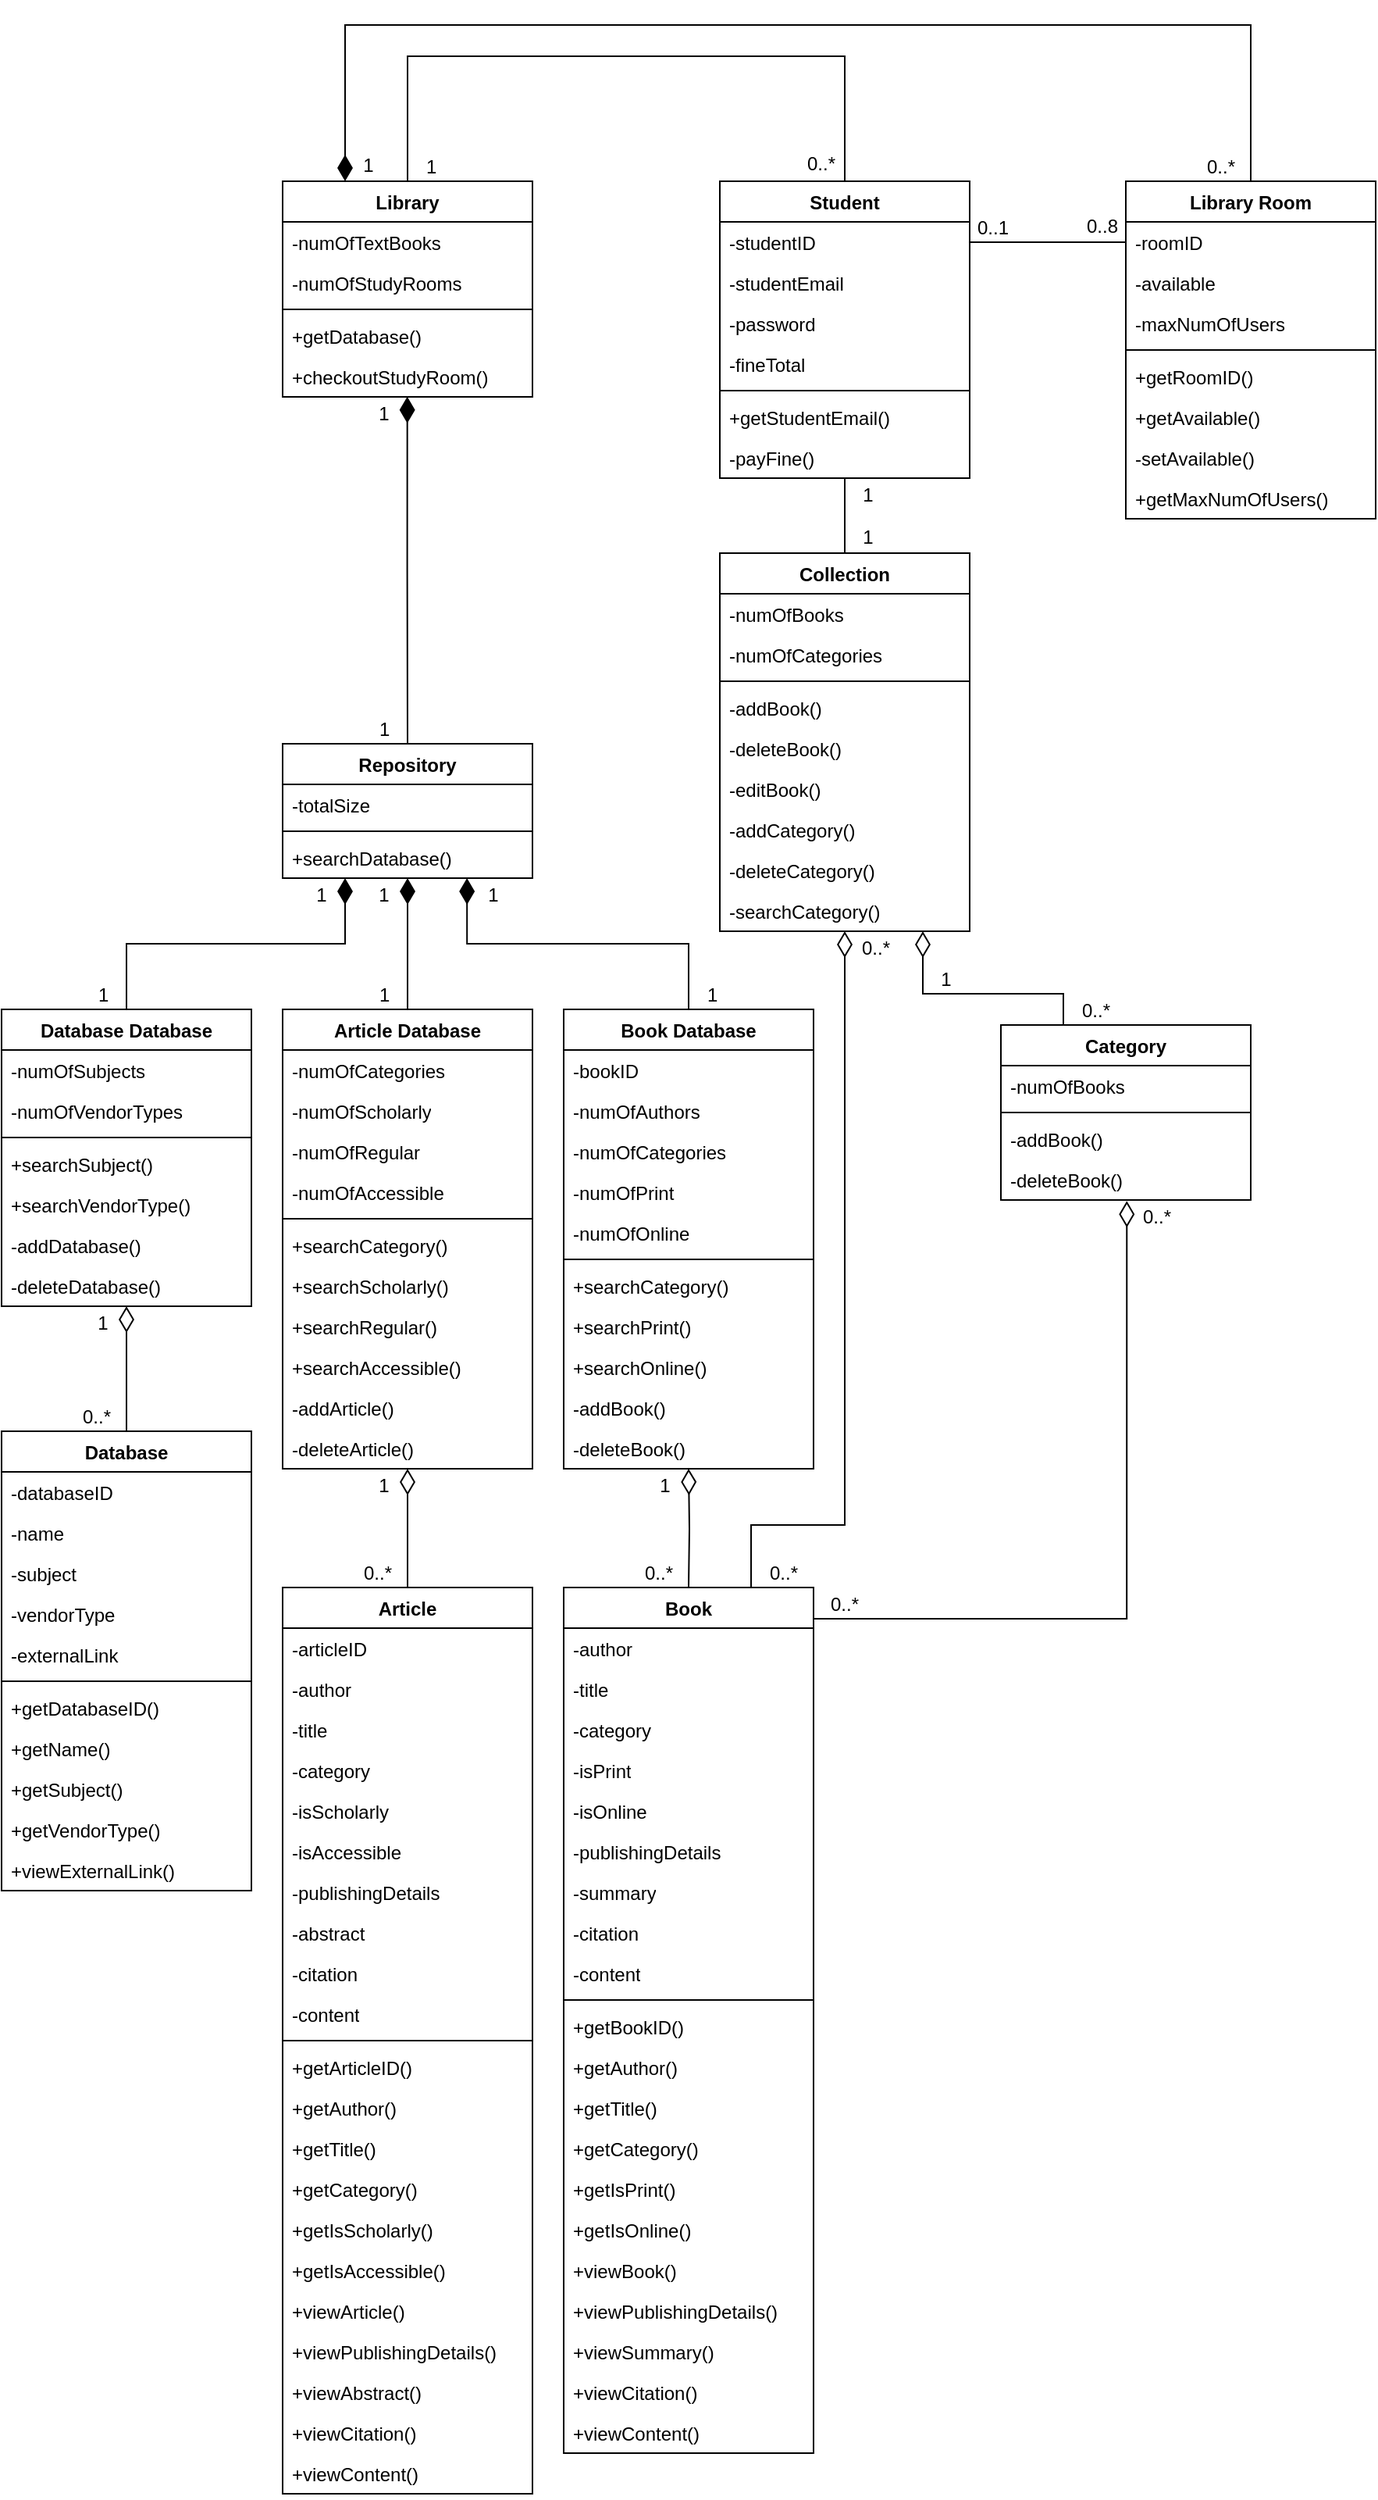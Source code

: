 <mxfile compressed="false" version="21.0.10" type="device">
  <diagram name="Page-1" id="St8OrDwThVXZmuGfNIcV">
    <mxGraphModel dx="1468" dy="945" grid="1" gridSize="10" guides="1" tooltips="1" connect="1" arrows="1" fold="1" page="1" pageScale="1" pageWidth="2000" pageHeight="2000" math="0" shadow="0">
      <root>
        <mxCell id="0" />
        <mxCell id="1" parent="0" />
        <mxCell id="to3QwiqJEUnDIGvV_2Mb-1" value="Library" style="swimlane;fontStyle=1;align=center;verticalAlign=top;childLayout=stackLayout;horizontal=1;startSize=26;horizontalStack=0;resizeParent=1;resizeParentMax=0;resizeLast=0;collapsible=1;marginBottom=0;whiteSpace=wrap;html=1;fontSize=12;" parent="1" vertex="1">
          <mxGeometry x="660" y="360" width="160" height="138" as="geometry" />
        </mxCell>
        <mxCell id="to3QwiqJEUnDIGvV_2Mb-2" value="&lt;div style=&quot;font-size: 12px;&quot;&gt;-numOfTextBooks&lt;/div&gt;" style="text;strokeColor=none;fillColor=none;align=left;verticalAlign=top;spacingLeft=4;spacingRight=4;overflow=hidden;rotatable=0;points=[[0,0.5],[1,0.5]];portConstraint=eastwest;whiteSpace=wrap;html=1;fontSize=12;" parent="to3QwiqJEUnDIGvV_2Mb-1" vertex="1">
          <mxGeometry y="26" width="160" height="26" as="geometry" />
        </mxCell>
        <mxCell id="to3QwiqJEUnDIGvV_2Mb-6" value="-numOfStudyRooms" style="text;strokeColor=none;fillColor=none;align=left;verticalAlign=top;spacingLeft=4;spacingRight=4;overflow=hidden;rotatable=0;points=[[0,0.5],[1,0.5]];portConstraint=eastwest;whiteSpace=wrap;html=1;fontSize=12;" parent="to3QwiqJEUnDIGvV_2Mb-1" vertex="1">
          <mxGeometry y="52" width="160" height="26" as="geometry" />
        </mxCell>
        <mxCell id="to3QwiqJEUnDIGvV_2Mb-3" value="" style="line;strokeWidth=1;fillColor=none;align=left;verticalAlign=middle;spacingTop=-1;spacingLeft=3;spacingRight=3;rotatable=0;labelPosition=right;points=[];portConstraint=eastwest;strokeColor=inherit;fontSize=12;" parent="to3QwiqJEUnDIGvV_2Mb-1" vertex="1">
          <mxGeometry y="78" width="160" height="8" as="geometry" />
        </mxCell>
        <mxCell id="to3QwiqJEUnDIGvV_2Mb-4" value="+getDatabase()" style="text;strokeColor=none;fillColor=none;align=left;verticalAlign=top;spacingLeft=4;spacingRight=4;overflow=hidden;rotatable=0;points=[[0,0.5],[1,0.5]];portConstraint=eastwest;whiteSpace=wrap;html=1;fontSize=12;" parent="to3QwiqJEUnDIGvV_2Mb-1" vertex="1">
          <mxGeometry y="86" width="160" height="26" as="geometry" />
        </mxCell>
        <mxCell id="to3QwiqJEUnDIGvV_2Mb-5" value="+checkoutStudyRoom()" style="text;strokeColor=none;fillColor=none;align=left;verticalAlign=top;spacingLeft=4;spacingRight=4;overflow=hidden;rotatable=0;points=[[0,0.5],[1,0.5]];portConstraint=eastwest;whiteSpace=wrap;html=1;fontSize=12;" parent="to3QwiqJEUnDIGvV_2Mb-1" vertex="1">
          <mxGeometry y="112" width="160" height="26" as="geometry" />
        </mxCell>
        <mxCell id="to3QwiqJEUnDIGvV_2Mb-7" value="Database Database" style="swimlane;fontStyle=1;align=center;verticalAlign=top;childLayout=stackLayout;horizontal=1;startSize=26;horizontalStack=0;resizeParent=1;resizeParentMax=0;resizeLast=0;collapsible=1;marginBottom=0;whiteSpace=wrap;html=1;fontSize=12;" parent="1" vertex="1">
          <mxGeometry x="480" y="890" width="160" height="190" as="geometry" />
        </mxCell>
        <mxCell id="to3QwiqJEUnDIGvV_2Mb-8" value="-numOfSubjects" style="text;strokeColor=none;fillColor=none;align=left;verticalAlign=top;spacingLeft=4;spacingRight=4;overflow=hidden;rotatable=0;points=[[0,0.5],[1,0.5]];portConstraint=eastwest;whiteSpace=wrap;html=1;fontSize=12;" parent="to3QwiqJEUnDIGvV_2Mb-7" vertex="1">
          <mxGeometry y="26" width="160" height="26" as="geometry" />
        </mxCell>
        <mxCell id="to3QwiqJEUnDIGvV_2Mb-25" value="&lt;div style=&quot;font-size: 12px;&quot;&gt;-numOfVendorTypes&lt;/div&gt;&lt;div style=&quot;font-size: 12px;&quot;&gt;&lt;br&gt;&lt;/div&gt;" style="text;strokeColor=none;fillColor=none;align=left;verticalAlign=top;spacingLeft=4;spacingRight=4;overflow=hidden;rotatable=0;points=[[0,0.5],[1,0.5]];portConstraint=eastwest;whiteSpace=wrap;html=1;fontSize=12;" parent="to3QwiqJEUnDIGvV_2Mb-7" vertex="1">
          <mxGeometry y="52" width="160" height="26" as="geometry" />
        </mxCell>
        <mxCell id="to3QwiqJEUnDIGvV_2Mb-10" value="" style="line;strokeWidth=1;fillColor=none;align=left;verticalAlign=middle;spacingTop=-1;spacingLeft=3;spacingRight=3;rotatable=0;labelPosition=right;points=[];portConstraint=eastwest;strokeColor=inherit;fontSize=12;" parent="to3QwiqJEUnDIGvV_2Mb-7" vertex="1">
          <mxGeometry y="78" width="160" height="8" as="geometry" />
        </mxCell>
        <mxCell id="to3QwiqJEUnDIGvV_2Mb-11" value="+searchSubject()" style="text;strokeColor=none;fillColor=none;align=left;verticalAlign=top;spacingLeft=4;spacingRight=4;overflow=hidden;rotatable=0;points=[[0,0.5],[1,0.5]];portConstraint=eastwest;whiteSpace=wrap;html=1;fontSize=12;" parent="to3QwiqJEUnDIGvV_2Mb-7" vertex="1">
          <mxGeometry y="86" width="160" height="26" as="geometry" />
        </mxCell>
        <mxCell id="to3QwiqJEUnDIGvV_2Mb-26" value="+searchVendorType()" style="text;strokeColor=none;fillColor=none;align=left;verticalAlign=top;spacingLeft=4;spacingRight=4;overflow=hidden;rotatable=0;points=[[0,0.5],[1,0.5]];portConstraint=eastwest;whiteSpace=wrap;html=1;fontSize=12;" parent="to3QwiqJEUnDIGvV_2Mb-7" vertex="1">
          <mxGeometry y="112" width="160" height="26" as="geometry" />
        </mxCell>
        <mxCell id="ifXEh7i7FVYSx2aYDPoS-78" value="-addDatabase()" style="text;strokeColor=none;fillColor=none;align=left;verticalAlign=top;spacingLeft=4;spacingRight=4;overflow=hidden;rotatable=0;points=[[0,0.5],[1,0.5]];portConstraint=eastwest;whiteSpace=wrap;html=1;fontSize=12;" parent="to3QwiqJEUnDIGvV_2Mb-7" vertex="1">
          <mxGeometry y="138" width="160" height="26" as="geometry" />
        </mxCell>
        <mxCell id="ifXEh7i7FVYSx2aYDPoS-79" value="-deleteDatabase()" style="text;strokeColor=none;fillColor=none;align=left;verticalAlign=top;spacingLeft=4;spacingRight=4;overflow=hidden;rotatable=0;points=[[0,0.5],[1,0.5]];portConstraint=eastwest;whiteSpace=wrap;html=1;fontSize=12;" parent="to3QwiqJEUnDIGvV_2Mb-7" vertex="1">
          <mxGeometry y="164" width="160" height="26" as="geometry" />
        </mxCell>
        <mxCell id="to3QwiqJEUnDIGvV_2Mb-13" value="Book Database" style="swimlane;fontStyle=1;align=center;verticalAlign=top;childLayout=stackLayout;horizontal=1;startSize=26;horizontalStack=0;resizeParent=1;resizeParentMax=0;resizeLast=0;collapsible=1;marginBottom=0;whiteSpace=wrap;html=1;fontSize=12;" parent="1" vertex="1">
          <mxGeometry x="840" y="890" width="160" height="294" as="geometry" />
        </mxCell>
        <mxCell id="to3QwiqJEUnDIGvV_2Mb-14" value="&lt;div style=&quot;font-size: 12px;&quot;&gt;-bookID&lt;/div&gt;" style="text;strokeColor=none;fillColor=none;align=left;verticalAlign=top;spacingLeft=4;spacingRight=4;overflow=hidden;rotatable=0;points=[[0,0.5],[1,0.5]];portConstraint=eastwest;whiteSpace=wrap;html=1;fontSize=12;" parent="to3QwiqJEUnDIGvV_2Mb-13" vertex="1">
          <mxGeometry y="26" width="160" height="26" as="geometry" />
        </mxCell>
        <mxCell id="PS0gnOTGZMDI5EixNMA_-25" value="&lt;div style=&quot;font-size: 12px;&quot;&gt;-numOfAuthors&lt;/div&gt;" style="text;strokeColor=none;fillColor=none;align=left;verticalAlign=top;spacingLeft=4;spacingRight=4;overflow=hidden;rotatable=0;points=[[0,0.5],[1,0.5]];portConstraint=eastwest;whiteSpace=wrap;html=1;fontSize=12;" parent="to3QwiqJEUnDIGvV_2Mb-13" vertex="1">
          <mxGeometry y="52" width="160" height="26" as="geometry" />
        </mxCell>
        <mxCell id="to3QwiqJEUnDIGvV_2Mb-33" value="-numOfCategories" style="text;strokeColor=none;fillColor=none;align=left;verticalAlign=top;spacingLeft=4;spacingRight=4;overflow=hidden;rotatable=0;points=[[0,0.5],[1,0.5]];portConstraint=eastwest;whiteSpace=wrap;html=1;fontSize=12;" parent="to3QwiqJEUnDIGvV_2Mb-13" vertex="1">
          <mxGeometry y="78" width="160" height="26" as="geometry" />
        </mxCell>
        <mxCell id="to3QwiqJEUnDIGvV_2Mb-34" value="-numOfPrint" style="text;strokeColor=none;fillColor=none;align=left;verticalAlign=top;spacingLeft=4;spacingRight=4;overflow=hidden;rotatable=0;points=[[0,0.5],[1,0.5]];portConstraint=eastwest;whiteSpace=wrap;html=1;fontSize=12;" parent="to3QwiqJEUnDIGvV_2Mb-13" vertex="1">
          <mxGeometry y="104" width="160" height="26" as="geometry" />
        </mxCell>
        <mxCell id="to3QwiqJEUnDIGvV_2Mb-35" value="-numOfOnline" style="text;strokeColor=none;fillColor=none;align=left;verticalAlign=top;spacingLeft=4;spacingRight=4;overflow=hidden;rotatable=0;points=[[0,0.5],[1,0.5]];portConstraint=eastwest;whiteSpace=wrap;html=1;fontSize=12;" parent="to3QwiqJEUnDIGvV_2Mb-13" vertex="1">
          <mxGeometry y="130" width="160" height="26" as="geometry" />
        </mxCell>
        <mxCell id="to3QwiqJEUnDIGvV_2Mb-15" value="" style="line;strokeWidth=1;fillColor=none;align=left;verticalAlign=middle;spacingTop=-1;spacingLeft=3;spacingRight=3;rotatable=0;labelPosition=right;points=[];portConstraint=eastwest;strokeColor=inherit;fontSize=12;" parent="to3QwiqJEUnDIGvV_2Mb-13" vertex="1">
          <mxGeometry y="156" width="160" height="8" as="geometry" />
        </mxCell>
        <mxCell id="to3QwiqJEUnDIGvV_2Mb-36" value="+searchCategory()" style="text;strokeColor=none;fillColor=none;align=left;verticalAlign=top;spacingLeft=4;spacingRight=4;overflow=hidden;rotatable=0;points=[[0,0.5],[1,0.5]];portConstraint=eastwest;whiteSpace=wrap;html=1;fontSize=12;" parent="to3QwiqJEUnDIGvV_2Mb-13" vertex="1">
          <mxGeometry y="164" width="160" height="26" as="geometry" />
        </mxCell>
        <mxCell id="to3QwiqJEUnDIGvV_2Mb-38" value="+searchPrint()" style="text;strokeColor=none;fillColor=none;align=left;verticalAlign=top;spacingLeft=4;spacingRight=4;overflow=hidden;rotatable=0;points=[[0,0.5],[1,0.5]];portConstraint=eastwest;whiteSpace=wrap;html=1;fontSize=12;" parent="to3QwiqJEUnDIGvV_2Mb-13" vertex="1">
          <mxGeometry y="190" width="160" height="26" as="geometry" />
        </mxCell>
        <mxCell id="to3QwiqJEUnDIGvV_2Mb-37" value="+searchOnline()" style="text;strokeColor=none;fillColor=none;align=left;verticalAlign=top;spacingLeft=4;spacingRight=4;overflow=hidden;rotatable=0;points=[[0,0.5],[1,0.5]];portConstraint=eastwest;whiteSpace=wrap;html=1;fontSize=12;" parent="to3QwiqJEUnDIGvV_2Mb-13" vertex="1">
          <mxGeometry y="216" width="160" height="26" as="geometry" />
        </mxCell>
        <mxCell id="ifXEh7i7FVYSx2aYDPoS-74" value="-addBook()" style="text;strokeColor=none;fillColor=none;align=left;verticalAlign=top;spacingLeft=4;spacingRight=4;overflow=hidden;rotatable=0;points=[[0,0.5],[1,0.5]];portConstraint=eastwest;whiteSpace=wrap;html=1;fontSize=12;" parent="to3QwiqJEUnDIGvV_2Mb-13" vertex="1">
          <mxGeometry y="242" width="160" height="26" as="geometry" />
        </mxCell>
        <mxCell id="ifXEh7i7FVYSx2aYDPoS-75" value="-deleteBook()" style="text;strokeColor=none;fillColor=none;align=left;verticalAlign=top;spacingLeft=4;spacingRight=4;overflow=hidden;rotatable=0;points=[[0,0.5],[1,0.5]];portConstraint=eastwest;whiteSpace=wrap;html=1;fontSize=12;" parent="to3QwiqJEUnDIGvV_2Mb-13" vertex="1">
          <mxGeometry y="268" width="160" height="26" as="geometry" />
        </mxCell>
        <mxCell id="to3QwiqJEUnDIGvV_2Mb-17" value="Article Database" style="swimlane;fontStyle=1;align=center;verticalAlign=top;childLayout=stackLayout;horizontal=1;startSize=26;horizontalStack=0;resizeParent=1;resizeParentMax=0;resizeLast=0;collapsible=1;marginBottom=0;whiteSpace=wrap;html=1;fontSize=12;" parent="1" vertex="1">
          <mxGeometry x="660" y="890" width="160" height="294" as="geometry" />
        </mxCell>
        <mxCell id="to3QwiqJEUnDIGvV_2Mb-18" value="&lt;div style=&quot;font-size: 12px;&quot;&gt;-numOfCategories&lt;/div&gt;" style="text;strokeColor=none;fillColor=none;align=left;verticalAlign=top;spacingLeft=4;spacingRight=4;overflow=hidden;rotatable=0;points=[[0,0.5],[1,0.5]];portConstraint=eastwest;whiteSpace=wrap;html=1;fontSize=12;" parent="to3QwiqJEUnDIGvV_2Mb-17" vertex="1">
          <mxGeometry y="26" width="160" height="26" as="geometry" />
        </mxCell>
        <mxCell id="to3QwiqJEUnDIGvV_2Mb-27" value="&lt;div style=&quot;font-size: 12px;&quot;&gt;-numOfScholarly&lt;/div&gt;" style="text;strokeColor=none;fillColor=none;align=left;verticalAlign=top;spacingLeft=4;spacingRight=4;overflow=hidden;rotatable=0;points=[[0,0.5],[1,0.5]];portConstraint=eastwest;whiteSpace=wrap;html=1;fontSize=12;" parent="to3QwiqJEUnDIGvV_2Mb-17" vertex="1">
          <mxGeometry y="52" width="160" height="26" as="geometry" />
        </mxCell>
        <mxCell id="to3QwiqJEUnDIGvV_2Mb-28" value="&lt;div style=&quot;font-size: 12px;&quot;&gt;-numOfRegular&lt;/div&gt;" style="text;strokeColor=none;fillColor=none;align=left;verticalAlign=top;spacingLeft=4;spacingRight=4;overflow=hidden;rotatable=0;points=[[0,0.5],[1,0.5]];portConstraint=eastwest;whiteSpace=wrap;html=1;fontSize=12;" parent="to3QwiqJEUnDIGvV_2Mb-17" vertex="1">
          <mxGeometry y="78" width="160" height="26" as="geometry" />
        </mxCell>
        <mxCell id="to3QwiqJEUnDIGvV_2Mb-29" value="&lt;div style=&quot;font-size: 12px;&quot;&gt;-numOfAccessible&lt;/div&gt;" style="text;strokeColor=none;fillColor=none;align=left;verticalAlign=top;spacingLeft=4;spacingRight=4;overflow=hidden;rotatable=0;points=[[0,0.5],[1,0.5]];portConstraint=eastwest;whiteSpace=wrap;html=1;fontSize=12;" parent="to3QwiqJEUnDIGvV_2Mb-17" vertex="1">
          <mxGeometry y="104" width="160" height="26" as="geometry" />
        </mxCell>
        <mxCell id="to3QwiqJEUnDIGvV_2Mb-19" value="" style="line;strokeWidth=1;fillColor=none;align=left;verticalAlign=middle;spacingTop=-1;spacingLeft=3;spacingRight=3;rotatable=0;labelPosition=right;points=[];portConstraint=eastwest;strokeColor=inherit;fontSize=12;" parent="to3QwiqJEUnDIGvV_2Mb-17" vertex="1">
          <mxGeometry y="130" width="160" height="8" as="geometry" />
        </mxCell>
        <mxCell id="to3QwiqJEUnDIGvV_2Mb-20" value="+searchCategory()" style="text;strokeColor=none;fillColor=none;align=left;verticalAlign=top;spacingLeft=4;spacingRight=4;overflow=hidden;rotatable=0;points=[[0,0.5],[1,0.5]];portConstraint=eastwest;whiteSpace=wrap;html=1;fontSize=12;" parent="to3QwiqJEUnDIGvV_2Mb-17" vertex="1">
          <mxGeometry y="138" width="160" height="26" as="geometry" />
        </mxCell>
        <mxCell id="to3QwiqJEUnDIGvV_2Mb-30" value="+searchScholarly()" style="text;strokeColor=none;fillColor=none;align=left;verticalAlign=top;spacingLeft=4;spacingRight=4;overflow=hidden;rotatable=0;points=[[0,0.5],[1,0.5]];portConstraint=eastwest;whiteSpace=wrap;html=1;fontSize=12;" parent="to3QwiqJEUnDIGvV_2Mb-17" vertex="1">
          <mxGeometry y="164" width="160" height="26" as="geometry" />
        </mxCell>
        <mxCell id="to3QwiqJEUnDIGvV_2Mb-31" value="+searchRegular()" style="text;strokeColor=none;fillColor=none;align=left;verticalAlign=top;spacingLeft=4;spacingRight=4;overflow=hidden;rotatable=0;points=[[0,0.5],[1,0.5]];portConstraint=eastwest;whiteSpace=wrap;html=1;fontSize=12;" parent="to3QwiqJEUnDIGvV_2Mb-17" vertex="1">
          <mxGeometry y="190" width="160" height="26" as="geometry" />
        </mxCell>
        <mxCell id="to3QwiqJEUnDIGvV_2Mb-32" value="+searchAccessible()" style="text;strokeColor=none;fillColor=none;align=left;verticalAlign=top;spacingLeft=4;spacingRight=4;overflow=hidden;rotatable=0;points=[[0,0.5],[1,0.5]];portConstraint=eastwest;whiteSpace=wrap;html=1;fontSize=12;" parent="to3QwiqJEUnDIGvV_2Mb-17" vertex="1">
          <mxGeometry y="216" width="160" height="26" as="geometry" />
        </mxCell>
        <mxCell id="ifXEh7i7FVYSx2aYDPoS-76" value="-addArticle()" style="text;strokeColor=none;fillColor=none;align=left;verticalAlign=top;spacingLeft=4;spacingRight=4;overflow=hidden;rotatable=0;points=[[0,0.5],[1,0.5]];portConstraint=eastwest;whiteSpace=wrap;html=1;fontSize=12;" parent="to3QwiqJEUnDIGvV_2Mb-17" vertex="1">
          <mxGeometry y="242" width="160" height="26" as="geometry" />
        </mxCell>
        <mxCell id="ifXEh7i7FVYSx2aYDPoS-77" value="-deleteArticle()" style="text;strokeColor=none;fillColor=none;align=left;verticalAlign=top;spacingLeft=4;spacingRight=4;overflow=hidden;rotatable=0;points=[[0,0.5],[1,0.5]];portConstraint=eastwest;whiteSpace=wrap;html=1;fontSize=12;" parent="to3QwiqJEUnDIGvV_2Mb-17" vertex="1">
          <mxGeometry y="268" width="160" height="26" as="geometry" />
        </mxCell>
        <mxCell id="to3QwiqJEUnDIGvV_2Mb-21" value="Repository" style="swimlane;fontStyle=1;align=center;verticalAlign=top;childLayout=stackLayout;horizontal=1;startSize=26;horizontalStack=0;resizeParent=1;resizeParentMax=0;resizeLast=0;collapsible=1;marginBottom=0;whiteSpace=wrap;html=1;fontSize=12;" parent="1" vertex="1">
          <mxGeometry x="660" y="720" width="160" height="86" as="geometry" />
        </mxCell>
        <mxCell id="to3QwiqJEUnDIGvV_2Mb-22" value="-totalSize" style="text;strokeColor=none;fillColor=none;align=left;verticalAlign=top;spacingLeft=4;spacingRight=4;overflow=hidden;rotatable=0;points=[[0,0.5],[1,0.5]];portConstraint=eastwest;whiteSpace=wrap;html=1;fontSize=12;" parent="to3QwiqJEUnDIGvV_2Mb-21" vertex="1">
          <mxGeometry y="26" width="160" height="26" as="geometry" />
        </mxCell>
        <mxCell id="to3QwiqJEUnDIGvV_2Mb-23" value="" style="line;strokeWidth=1;fillColor=none;align=left;verticalAlign=middle;spacingTop=-1;spacingLeft=3;spacingRight=3;rotatable=0;labelPosition=right;points=[];portConstraint=eastwest;strokeColor=inherit;fontSize=12;" parent="to3QwiqJEUnDIGvV_2Mb-21" vertex="1">
          <mxGeometry y="52" width="160" height="8" as="geometry" />
        </mxCell>
        <mxCell id="to3QwiqJEUnDIGvV_2Mb-24" value="+searchDatabase()" style="text;strokeColor=none;fillColor=none;align=left;verticalAlign=top;spacingLeft=4;spacingRight=4;overflow=hidden;rotatable=0;points=[[0,0.5],[1,0.5]];portConstraint=eastwest;whiteSpace=wrap;html=1;fontSize=12;" parent="to3QwiqJEUnDIGvV_2Mb-21" vertex="1">
          <mxGeometry y="60" width="160" height="26" as="geometry" />
        </mxCell>
        <mxCell id="to3QwiqJEUnDIGvV_2Mb-44" value="1" style="endArrow=none;html=1;endSize=12;startArrow=diamondThin;startSize=14;startFill=1;edgeStyle=orthogonalEdgeStyle;align=left;verticalAlign=bottom;rounded=0;fontSize=12;exitX=0.499;exitY=0.994;exitDx=0;exitDy=0;exitPerimeter=0;entryX=0.5;entryY=0;entryDx=0;entryDy=0;endFill=0;" parent="1" source="to3QwiqJEUnDIGvV_2Mb-5" target="to3QwiqJEUnDIGvV_2Mb-21" edge="1">
          <mxGeometry x="1" y="-20" relative="1" as="geometry">
            <mxPoint x="700" y="630" as="sourcePoint" />
            <mxPoint x="860" y="630" as="targetPoint" />
            <mxPoint as="offset" />
          </mxGeometry>
        </mxCell>
        <mxCell id="to3QwiqJEUnDIGvV_2Mb-45" value="1" style="text;html=1;strokeColor=none;fillColor=none;align=center;verticalAlign=middle;whiteSpace=wrap;rounded=0;" parent="1" vertex="1">
          <mxGeometry x="710" y="498" width="30" height="22" as="geometry" />
        </mxCell>
        <mxCell id="to3QwiqJEUnDIGvV_2Mb-46" value="1" style="endArrow=none;html=1;endSize=12;startArrow=diamondThin;startSize=14;startFill=1;edgeStyle=orthogonalEdgeStyle;align=left;verticalAlign=bottom;rounded=0;fontSize=12;exitX=0.25;exitY=1;exitDx=0;exitDy=0;entryX=0.5;entryY=0;entryDx=0;entryDy=0;endFill=0;" parent="1" source="to3QwiqJEUnDIGvV_2Mb-21" target="to3QwiqJEUnDIGvV_2Mb-7" edge="1">
          <mxGeometry x="1" y="-20" relative="1" as="geometry">
            <mxPoint x="559.71" y="820" as="sourcePoint" />
            <mxPoint x="559.71" y="872" as="targetPoint" />
            <mxPoint as="offset" />
          </mxGeometry>
        </mxCell>
        <mxCell id="to3QwiqJEUnDIGvV_2Mb-47" value="1" style="text;html=1;strokeColor=none;fillColor=none;align=center;verticalAlign=middle;whiteSpace=wrap;rounded=0;" parent="1" vertex="1">
          <mxGeometry x="670" y="806" width="30" height="22" as="geometry" />
        </mxCell>
        <mxCell id="to3QwiqJEUnDIGvV_2Mb-48" value="1" style="endArrow=none;html=1;endSize=12;startArrow=diamondThin;startSize=14;startFill=1;edgeStyle=orthogonalEdgeStyle;align=left;verticalAlign=bottom;rounded=0;fontSize=12;exitX=0.5;exitY=1;exitDx=0;exitDy=0;entryX=0.5;entryY=0;entryDx=0;entryDy=0;endFill=0;" parent="1" source="to3QwiqJEUnDIGvV_2Mb-21" target="to3QwiqJEUnDIGvV_2Mb-17" edge="1">
          <mxGeometry x="1" y="-20" relative="1" as="geometry">
            <mxPoint x="739.43" y="828" as="sourcePoint" />
            <mxPoint x="739.43" y="880" as="targetPoint" />
            <mxPoint as="offset" />
          </mxGeometry>
        </mxCell>
        <mxCell id="to3QwiqJEUnDIGvV_2Mb-49" value="1" style="text;html=1;strokeColor=none;fillColor=none;align=center;verticalAlign=middle;whiteSpace=wrap;rounded=0;" parent="1" vertex="1">
          <mxGeometry x="710" y="806" width="30" height="22" as="geometry" />
        </mxCell>
        <mxCell id="to3QwiqJEUnDIGvV_2Mb-51" value="1" style="endArrow=none;html=1;endSize=12;startArrow=diamondThin;startSize=14;startFill=1;edgeStyle=orthogonalEdgeStyle;align=left;verticalAlign=bottom;rounded=0;fontSize=12;exitX=0.738;exitY=1;exitDx=0;exitDy=0;exitPerimeter=0;entryX=0.5;entryY=0;entryDx=0;entryDy=0;endFill=0;" parent="1" source="to3QwiqJEUnDIGvV_2Mb-24" target="to3QwiqJEUnDIGvV_2Mb-13" edge="1">
          <mxGeometry x="1" y="10" relative="1" as="geometry">
            <mxPoint x="750" y="678" as="sourcePoint" />
            <mxPoint x="750" y="730" as="targetPoint" />
            <mxPoint as="offset" />
          </mxGeometry>
        </mxCell>
        <mxCell id="to3QwiqJEUnDIGvV_2Mb-52" value="1" style="text;html=1;strokeColor=none;fillColor=none;align=center;verticalAlign=middle;whiteSpace=wrap;rounded=0;" parent="1" vertex="1">
          <mxGeometry x="780" y="806" width="30" height="22" as="geometry" />
        </mxCell>
        <mxCell id="to3QwiqJEUnDIGvV_2Mb-66" value="Student" style="swimlane;fontStyle=1;align=center;verticalAlign=top;childLayout=stackLayout;horizontal=1;startSize=26;horizontalStack=0;resizeParent=1;resizeParentMax=0;resizeLast=0;collapsible=1;marginBottom=0;whiteSpace=wrap;html=1;fontSize=12;" parent="1" vertex="1">
          <mxGeometry x="940" y="360" width="160" height="190" as="geometry" />
        </mxCell>
        <mxCell id="to3QwiqJEUnDIGvV_2Mb-67" value="-studentID" style="text;strokeColor=none;fillColor=none;align=left;verticalAlign=top;spacingLeft=4;spacingRight=4;overflow=hidden;rotatable=0;points=[[0,0.5],[1,0.5]];portConstraint=eastwest;whiteSpace=wrap;html=1;fontSize=12;" parent="to3QwiqJEUnDIGvV_2Mb-66" vertex="1">
          <mxGeometry y="26" width="160" height="26" as="geometry" />
        </mxCell>
        <mxCell id="to3QwiqJEUnDIGvV_2Mb-68" value="-studentEmail" style="text;strokeColor=none;fillColor=none;align=left;verticalAlign=top;spacingLeft=4;spacingRight=4;overflow=hidden;rotatable=0;points=[[0,0.5],[1,0.5]];portConstraint=eastwest;whiteSpace=wrap;html=1;fontSize=12;" parent="to3QwiqJEUnDIGvV_2Mb-66" vertex="1">
          <mxGeometry y="52" width="160" height="26" as="geometry" />
        </mxCell>
        <mxCell id="PS0gnOTGZMDI5EixNMA_-31" value="-password" style="text;strokeColor=none;fillColor=none;align=left;verticalAlign=top;spacingLeft=4;spacingRight=4;overflow=hidden;rotatable=0;points=[[0,0.5],[1,0.5]];portConstraint=eastwest;whiteSpace=wrap;html=1;fontSize=12;" parent="to3QwiqJEUnDIGvV_2Mb-66" vertex="1">
          <mxGeometry y="78" width="160" height="26" as="geometry" />
        </mxCell>
        <mxCell id="6ULYBrPni5f8wFm6QWYh-1" value="-fineTotal" style="text;strokeColor=none;fillColor=none;align=left;verticalAlign=top;spacingLeft=4;spacingRight=4;overflow=hidden;rotatable=0;points=[[0,0.5],[1,0.5]];portConstraint=eastwest;whiteSpace=wrap;html=1;fontSize=12;" parent="to3QwiqJEUnDIGvV_2Mb-66" vertex="1">
          <mxGeometry y="104" width="160" height="26" as="geometry" />
        </mxCell>
        <mxCell id="to3QwiqJEUnDIGvV_2Mb-70" value="" style="line;strokeWidth=1;fillColor=none;align=left;verticalAlign=middle;spacingTop=-1;spacingLeft=3;spacingRight=3;rotatable=0;labelPosition=right;points=[];portConstraint=eastwest;strokeColor=inherit;fontSize=12;" parent="to3QwiqJEUnDIGvV_2Mb-66" vertex="1">
          <mxGeometry y="130" width="160" height="8" as="geometry" />
        </mxCell>
        <mxCell id="to3QwiqJEUnDIGvV_2Mb-71" value="+getStudentEmail()" style="text;strokeColor=none;fillColor=none;align=left;verticalAlign=top;spacingLeft=4;spacingRight=4;overflow=hidden;rotatable=0;points=[[0,0.5],[1,0.5]];portConstraint=eastwest;whiteSpace=wrap;html=1;fontSize=12;" parent="to3QwiqJEUnDIGvV_2Mb-66" vertex="1">
          <mxGeometry y="138" width="160" height="26" as="geometry" />
        </mxCell>
        <mxCell id="6ULYBrPni5f8wFm6QWYh-2" value="-payFine()" style="text;strokeColor=none;fillColor=none;align=left;verticalAlign=top;spacingLeft=4;spacingRight=4;overflow=hidden;rotatable=0;points=[[0,0.5],[1,0.5]];portConstraint=eastwest;whiteSpace=wrap;html=1;fontSize=12;" parent="to3QwiqJEUnDIGvV_2Mb-66" vertex="1">
          <mxGeometry y="164" width="160" height="26" as="geometry" />
        </mxCell>
        <mxCell id="to3QwiqJEUnDIGvV_2Mb-83" value="1" style="endArrow=none;html=1;endSize=12;startArrow=none;startSize=14;startFill=0;edgeStyle=orthogonalEdgeStyle;align=left;verticalAlign=bottom;rounded=0;fontSize=12;exitX=0.5;exitY=0;exitDx=0;exitDy=0;entryX=0.5;entryY=0;entryDx=0;entryDy=0;endFill=0;" parent="1" source="to3QwiqJEUnDIGvV_2Mb-1" target="to3QwiqJEUnDIGvV_2Mb-66" edge="1">
          <mxGeometry x="-1" y="-10" relative="1" as="geometry">
            <mxPoint x="850" y="400" as="sourcePoint" />
            <mxPoint x="1010" y="400" as="targetPoint" />
            <Array as="points">
              <mxPoint x="740" y="280" />
              <mxPoint x="1020" y="280" />
            </Array>
            <mxPoint as="offset" />
          </mxGeometry>
        </mxCell>
        <mxCell id="to3QwiqJEUnDIGvV_2Mb-85" value="0..*" style="text;html=1;strokeColor=none;fillColor=none;align=center;verticalAlign=middle;whiteSpace=wrap;rounded=0;" parent="1" vertex="1">
          <mxGeometry x="990" y="338" width="30" height="22" as="geometry" />
        </mxCell>
        <mxCell id="ifXEh7i7FVYSx2aYDPoS-1" value="Database" style="swimlane;fontStyle=1;align=center;verticalAlign=top;childLayout=stackLayout;horizontal=1;startSize=26;horizontalStack=0;resizeParent=1;resizeParentMax=0;resizeLast=0;collapsible=1;marginBottom=0;whiteSpace=wrap;html=1;fontSize=12;" parent="1" vertex="1">
          <mxGeometry x="480" y="1160" width="160" height="294" as="geometry" />
        </mxCell>
        <mxCell id="PS0gnOTGZMDI5EixNMA_-7" value="-databaseID" style="text;strokeColor=none;fillColor=none;align=left;verticalAlign=top;spacingLeft=4;spacingRight=4;overflow=hidden;rotatable=0;points=[[0,0.5],[1,0.5]];portConstraint=eastwest;whiteSpace=wrap;html=1;fontSize=12;" parent="ifXEh7i7FVYSx2aYDPoS-1" vertex="1">
          <mxGeometry y="26" width="160" height="26" as="geometry" />
        </mxCell>
        <mxCell id="PS0gnOTGZMDI5EixNMA_-29" value="-name" style="text;strokeColor=none;fillColor=none;align=left;verticalAlign=top;spacingLeft=4;spacingRight=4;overflow=hidden;rotatable=0;points=[[0,0.5],[1,0.5]];portConstraint=eastwest;whiteSpace=wrap;html=1;fontSize=12;" parent="ifXEh7i7FVYSx2aYDPoS-1" vertex="1">
          <mxGeometry y="52" width="160" height="26" as="geometry" />
        </mxCell>
        <mxCell id="ifXEh7i7FVYSx2aYDPoS-2" value="-subject" style="text;strokeColor=none;fillColor=none;align=left;verticalAlign=top;spacingLeft=4;spacingRight=4;overflow=hidden;rotatable=0;points=[[0,0.5],[1,0.5]];portConstraint=eastwest;whiteSpace=wrap;html=1;fontSize=12;" parent="ifXEh7i7FVYSx2aYDPoS-1" vertex="1">
          <mxGeometry y="78" width="160" height="26" as="geometry" />
        </mxCell>
        <mxCell id="ifXEh7i7FVYSx2aYDPoS-3" value="&lt;div style=&quot;font-size: 12px;&quot;&gt;-vendorType&lt;/div&gt;&lt;div style=&quot;font-size: 12px;&quot;&gt;&lt;br&gt;&lt;/div&gt;" style="text;strokeColor=none;fillColor=none;align=left;verticalAlign=top;spacingLeft=4;spacingRight=4;overflow=hidden;rotatable=0;points=[[0,0.5],[1,0.5]];portConstraint=eastwest;whiteSpace=wrap;html=1;fontSize=12;" parent="ifXEh7i7FVYSx2aYDPoS-1" vertex="1">
          <mxGeometry y="104" width="160" height="26" as="geometry" />
        </mxCell>
        <mxCell id="ifXEh7i7FVYSx2aYDPoS-7" value="&lt;div style=&quot;font-size: 12px;&quot;&gt;-externalLink&lt;/div&gt;&lt;div style=&quot;font-size: 12px;&quot;&gt;&lt;br&gt;&lt;/div&gt;" style="text;strokeColor=none;fillColor=none;align=left;verticalAlign=top;spacingLeft=4;spacingRight=4;overflow=hidden;rotatable=0;points=[[0,0.5],[1,0.5]];portConstraint=eastwest;whiteSpace=wrap;html=1;fontSize=12;" parent="ifXEh7i7FVYSx2aYDPoS-1" vertex="1">
          <mxGeometry y="130" width="160" height="26" as="geometry" />
        </mxCell>
        <mxCell id="ifXEh7i7FVYSx2aYDPoS-4" value="" style="line;strokeWidth=1;fillColor=none;align=left;verticalAlign=middle;spacingTop=-1;spacingLeft=3;spacingRight=3;rotatable=0;labelPosition=right;points=[];portConstraint=eastwest;strokeColor=inherit;fontSize=12;" parent="ifXEh7i7FVYSx2aYDPoS-1" vertex="1">
          <mxGeometry y="156" width="160" height="8" as="geometry" />
        </mxCell>
        <mxCell id="PS0gnOTGZMDI5EixNMA_-8" value="+getDatabaseID()" style="text;strokeColor=none;fillColor=none;align=left;verticalAlign=top;spacingLeft=4;spacingRight=4;overflow=hidden;rotatable=0;points=[[0,0.5],[1,0.5]];portConstraint=eastwest;whiteSpace=wrap;html=1;fontSize=12;" parent="ifXEh7i7FVYSx2aYDPoS-1" vertex="1">
          <mxGeometry y="164" width="160" height="26" as="geometry" />
        </mxCell>
        <mxCell id="PS0gnOTGZMDI5EixNMA_-30" value="+getName()" style="text;strokeColor=none;fillColor=none;align=left;verticalAlign=top;spacingLeft=4;spacingRight=4;overflow=hidden;rotatable=0;points=[[0,0.5],[1,0.5]];portConstraint=eastwest;whiteSpace=wrap;html=1;fontSize=12;" parent="ifXEh7i7FVYSx2aYDPoS-1" vertex="1">
          <mxGeometry y="190" width="160" height="26" as="geometry" />
        </mxCell>
        <mxCell id="ifXEh7i7FVYSx2aYDPoS-5" value="+getSubject()" style="text;strokeColor=none;fillColor=none;align=left;verticalAlign=top;spacingLeft=4;spacingRight=4;overflow=hidden;rotatable=0;points=[[0,0.5],[1,0.5]];portConstraint=eastwest;whiteSpace=wrap;html=1;fontSize=12;" parent="ifXEh7i7FVYSx2aYDPoS-1" vertex="1">
          <mxGeometry y="216" width="160" height="26" as="geometry" />
        </mxCell>
        <mxCell id="ifXEh7i7FVYSx2aYDPoS-6" value="+getVendorType()" style="text;strokeColor=none;fillColor=none;align=left;verticalAlign=top;spacingLeft=4;spacingRight=4;overflow=hidden;rotatable=0;points=[[0,0.5],[1,0.5]];portConstraint=eastwest;whiteSpace=wrap;html=1;fontSize=12;" parent="ifXEh7i7FVYSx2aYDPoS-1" vertex="1">
          <mxGeometry y="242" width="160" height="26" as="geometry" />
        </mxCell>
        <mxCell id="ifXEh7i7FVYSx2aYDPoS-8" value="+viewExternalLink()" style="text;strokeColor=none;fillColor=none;align=left;verticalAlign=top;spacingLeft=4;spacingRight=4;overflow=hidden;rotatable=0;points=[[0,0.5],[1,0.5]];portConstraint=eastwest;whiteSpace=wrap;html=1;fontSize=12;" parent="ifXEh7i7FVYSx2aYDPoS-1" vertex="1">
          <mxGeometry y="268" width="160" height="26" as="geometry" />
        </mxCell>
        <mxCell id="ifXEh7i7FVYSx2aYDPoS-9" value="Article" style="swimlane;fontStyle=1;align=center;verticalAlign=top;childLayout=stackLayout;horizontal=1;startSize=26;horizontalStack=0;resizeParent=1;resizeParentMax=0;resizeLast=0;collapsible=1;marginBottom=0;whiteSpace=wrap;html=1;fontSize=12;" parent="1" vertex="1">
          <mxGeometry x="660" y="1260" width="160" height="580" as="geometry" />
        </mxCell>
        <mxCell id="PS0gnOTGZMDI5EixNMA_-3" value="&lt;div style=&quot;font-size: 12px;&quot;&gt;-articleID&lt;/div&gt;" style="text;strokeColor=none;fillColor=none;align=left;verticalAlign=top;spacingLeft=4;spacingRight=4;overflow=hidden;rotatable=0;points=[[0,0.5],[1,0.5]];portConstraint=eastwest;whiteSpace=wrap;html=1;fontSize=12;" parent="ifXEh7i7FVYSx2aYDPoS-9" vertex="1">
          <mxGeometry y="26" width="160" height="26" as="geometry" />
        </mxCell>
        <mxCell id="PS0gnOTGZMDI5EixNMA_-27" value="&lt;div style=&quot;font-size: 12px;&quot;&gt;-author&lt;/div&gt;" style="text;strokeColor=none;fillColor=none;align=left;verticalAlign=top;spacingLeft=4;spacingRight=4;overflow=hidden;rotatable=0;points=[[0,0.5],[1,0.5]];portConstraint=eastwest;whiteSpace=wrap;html=1;fontSize=12;" parent="ifXEh7i7FVYSx2aYDPoS-9" vertex="1">
          <mxGeometry y="52" width="160" height="26" as="geometry" />
        </mxCell>
        <mxCell id="PS0gnOTGZMDI5EixNMA_-4" value="&lt;div style=&quot;font-size: 12px;&quot;&gt;-title&lt;/div&gt;" style="text;strokeColor=none;fillColor=none;align=left;verticalAlign=top;spacingLeft=4;spacingRight=4;overflow=hidden;rotatable=0;points=[[0,0.5],[1,0.5]];portConstraint=eastwest;whiteSpace=wrap;html=1;fontSize=12;" parent="ifXEh7i7FVYSx2aYDPoS-9" vertex="1">
          <mxGeometry y="78" width="160" height="26" as="geometry" />
        </mxCell>
        <mxCell id="ifXEh7i7FVYSx2aYDPoS-10" value="&lt;div style=&quot;font-size: 12px;&quot;&gt;-category&lt;/div&gt;" style="text;strokeColor=none;fillColor=none;align=left;verticalAlign=top;spacingLeft=4;spacingRight=4;overflow=hidden;rotatable=0;points=[[0,0.5],[1,0.5]];portConstraint=eastwest;whiteSpace=wrap;html=1;fontSize=12;" parent="ifXEh7i7FVYSx2aYDPoS-9" vertex="1">
          <mxGeometry y="104" width="160" height="26" as="geometry" />
        </mxCell>
        <mxCell id="ifXEh7i7FVYSx2aYDPoS-11" value="&lt;div style=&quot;font-size: 12px;&quot;&gt;-isScholarly&lt;/div&gt;" style="text;strokeColor=none;fillColor=none;align=left;verticalAlign=top;spacingLeft=4;spacingRight=4;overflow=hidden;rotatable=0;points=[[0,0.5],[1,0.5]];portConstraint=eastwest;whiteSpace=wrap;html=1;fontSize=12;" parent="ifXEh7i7FVYSx2aYDPoS-9" vertex="1">
          <mxGeometry y="130" width="160" height="26" as="geometry" />
        </mxCell>
        <mxCell id="ifXEh7i7FVYSx2aYDPoS-13" value="&lt;div style=&quot;font-size: 12px;&quot;&gt;-isAccessible&lt;/div&gt;" style="text;strokeColor=none;fillColor=none;align=left;verticalAlign=top;spacingLeft=4;spacingRight=4;overflow=hidden;rotatable=0;points=[[0,0.5],[1,0.5]];portConstraint=eastwest;whiteSpace=wrap;html=1;fontSize=12;" parent="ifXEh7i7FVYSx2aYDPoS-9" vertex="1">
          <mxGeometry y="156" width="160" height="26" as="geometry" />
        </mxCell>
        <mxCell id="PS0gnOTGZMDI5EixNMA_-9" value="&lt;div style=&quot;font-size: 12px;&quot;&gt;-publishingDetails&lt;/div&gt;" style="text;strokeColor=none;fillColor=none;align=left;verticalAlign=top;spacingLeft=4;spacingRight=4;overflow=hidden;rotatable=0;points=[[0,0.5],[1,0.5]];portConstraint=eastwest;whiteSpace=wrap;html=1;fontSize=12;" parent="ifXEh7i7FVYSx2aYDPoS-9" vertex="1">
          <mxGeometry y="182" width="160" height="26" as="geometry" />
        </mxCell>
        <mxCell id="PS0gnOTGZMDI5EixNMA_-10" value="&lt;div style=&quot;font-size: 12px;&quot;&gt;-abstract&lt;/div&gt;" style="text;strokeColor=none;fillColor=none;align=left;verticalAlign=top;spacingLeft=4;spacingRight=4;overflow=hidden;rotatable=0;points=[[0,0.5],[1,0.5]];portConstraint=eastwest;whiteSpace=wrap;html=1;fontSize=12;" parent="ifXEh7i7FVYSx2aYDPoS-9" vertex="1">
          <mxGeometry y="208" width="160" height="26" as="geometry" />
        </mxCell>
        <mxCell id="PS0gnOTGZMDI5EixNMA_-11" value="&lt;div style=&quot;font-size: 12px;&quot;&gt;-citation&lt;/div&gt;" style="text;strokeColor=none;fillColor=none;align=left;verticalAlign=top;spacingLeft=4;spacingRight=4;overflow=hidden;rotatable=0;points=[[0,0.5],[1,0.5]];portConstraint=eastwest;whiteSpace=wrap;html=1;fontSize=12;" parent="ifXEh7i7FVYSx2aYDPoS-9" vertex="1">
          <mxGeometry y="234" width="160" height="26" as="geometry" />
        </mxCell>
        <mxCell id="CHZtlUgvPzp9fNn8BAZH-1" value="&lt;div style=&quot;font-size: 12px;&quot;&gt;-content&lt;/div&gt;" style="text;strokeColor=none;fillColor=none;align=left;verticalAlign=top;spacingLeft=4;spacingRight=4;overflow=hidden;rotatable=0;points=[[0,0.5],[1,0.5]];portConstraint=eastwest;whiteSpace=wrap;html=1;fontSize=12;" vertex="1" parent="ifXEh7i7FVYSx2aYDPoS-9">
          <mxGeometry y="260" width="160" height="26" as="geometry" />
        </mxCell>
        <mxCell id="ifXEh7i7FVYSx2aYDPoS-14" value="" style="line;strokeWidth=1;fillColor=none;align=left;verticalAlign=middle;spacingTop=-1;spacingLeft=3;spacingRight=3;rotatable=0;labelPosition=right;points=[];portConstraint=eastwest;strokeColor=inherit;fontSize=12;" parent="ifXEh7i7FVYSx2aYDPoS-9" vertex="1">
          <mxGeometry y="286" width="160" height="8" as="geometry" />
        </mxCell>
        <mxCell id="PS0gnOTGZMDI5EixNMA_-28" value="+getArticleID()" style="text;strokeColor=none;fillColor=none;align=left;verticalAlign=top;spacingLeft=4;spacingRight=4;overflow=hidden;rotatable=0;points=[[0,0.5],[1,0.5]];portConstraint=eastwest;whiteSpace=wrap;html=1;fontSize=12;" parent="ifXEh7i7FVYSx2aYDPoS-9" vertex="1">
          <mxGeometry y="294" width="160" height="26" as="geometry" />
        </mxCell>
        <mxCell id="ifXEh7i7FVYSx2aYDPoS-15" value="+getAuthor()" style="text;strokeColor=none;fillColor=none;align=left;verticalAlign=top;spacingLeft=4;spacingRight=4;overflow=hidden;rotatable=0;points=[[0,0.5],[1,0.5]];portConstraint=eastwest;whiteSpace=wrap;html=1;fontSize=12;" parent="ifXEh7i7FVYSx2aYDPoS-9" vertex="1">
          <mxGeometry y="320" width="160" height="26" as="geometry" />
        </mxCell>
        <mxCell id="PS0gnOTGZMDI5EixNMA_-6" value="+getTitle()" style="text;strokeColor=none;fillColor=none;align=left;verticalAlign=top;spacingLeft=4;spacingRight=4;overflow=hidden;rotatable=0;points=[[0,0.5],[1,0.5]];portConstraint=eastwest;whiteSpace=wrap;html=1;fontSize=12;" parent="ifXEh7i7FVYSx2aYDPoS-9" vertex="1">
          <mxGeometry y="346" width="160" height="26" as="geometry" />
        </mxCell>
        <mxCell id="PS0gnOTGZMDI5EixNMA_-5" value="+getCategory()" style="text;strokeColor=none;fillColor=none;align=left;verticalAlign=top;spacingLeft=4;spacingRight=4;overflow=hidden;rotatable=0;points=[[0,0.5],[1,0.5]];portConstraint=eastwest;whiteSpace=wrap;html=1;fontSize=12;" parent="ifXEh7i7FVYSx2aYDPoS-9" vertex="1">
          <mxGeometry y="372" width="160" height="26" as="geometry" />
        </mxCell>
        <mxCell id="ifXEh7i7FVYSx2aYDPoS-16" value="+getIsScholarly()" style="text;strokeColor=none;fillColor=none;align=left;verticalAlign=top;spacingLeft=4;spacingRight=4;overflow=hidden;rotatable=0;points=[[0,0.5],[1,0.5]];portConstraint=eastwest;whiteSpace=wrap;html=1;fontSize=12;" parent="ifXEh7i7FVYSx2aYDPoS-9" vertex="1">
          <mxGeometry y="398" width="160" height="26" as="geometry" />
        </mxCell>
        <mxCell id="ifXEh7i7FVYSx2aYDPoS-17" value="+getIsAccessible()" style="text;strokeColor=none;fillColor=none;align=left;verticalAlign=top;spacingLeft=4;spacingRight=4;overflow=hidden;rotatable=0;points=[[0,0.5],[1,0.5]];portConstraint=eastwest;whiteSpace=wrap;html=1;fontSize=12;" parent="ifXEh7i7FVYSx2aYDPoS-9" vertex="1">
          <mxGeometry y="424" width="160" height="26" as="geometry" />
        </mxCell>
        <mxCell id="ifXEh7i7FVYSx2aYDPoS-64" value="+viewArticle()" style="text;strokeColor=none;fillColor=none;align=left;verticalAlign=top;spacingLeft=4;spacingRight=4;overflow=hidden;rotatable=0;points=[[0,0.5],[1,0.5]];portConstraint=eastwest;whiteSpace=wrap;html=1;fontSize=12;" parent="ifXEh7i7FVYSx2aYDPoS-9" vertex="1">
          <mxGeometry y="450" width="160" height="26" as="geometry" />
        </mxCell>
        <mxCell id="PS0gnOTGZMDI5EixNMA_-12" value="+viewPublishingDetails()" style="text;strokeColor=none;fillColor=none;align=left;verticalAlign=top;spacingLeft=4;spacingRight=4;overflow=hidden;rotatable=0;points=[[0,0.5],[1,0.5]];portConstraint=eastwest;whiteSpace=wrap;html=1;fontSize=12;" parent="ifXEh7i7FVYSx2aYDPoS-9" vertex="1">
          <mxGeometry y="476" width="160" height="26" as="geometry" />
        </mxCell>
        <mxCell id="PS0gnOTGZMDI5EixNMA_-13" value="+viewAbstract()" style="text;strokeColor=none;fillColor=none;align=left;verticalAlign=top;spacingLeft=4;spacingRight=4;overflow=hidden;rotatable=0;points=[[0,0.5],[1,0.5]];portConstraint=eastwest;whiteSpace=wrap;html=1;fontSize=12;" parent="ifXEh7i7FVYSx2aYDPoS-9" vertex="1">
          <mxGeometry y="502" width="160" height="26" as="geometry" />
        </mxCell>
        <mxCell id="CHZtlUgvPzp9fNn8BAZH-2" value="+viewCitation()" style="text;strokeColor=none;fillColor=none;align=left;verticalAlign=top;spacingLeft=4;spacingRight=4;overflow=hidden;rotatable=0;points=[[0,0.5],[1,0.5]];portConstraint=eastwest;whiteSpace=wrap;html=1;fontSize=12;" vertex="1" parent="ifXEh7i7FVYSx2aYDPoS-9">
          <mxGeometry y="528" width="160" height="26" as="geometry" />
        </mxCell>
        <mxCell id="PS0gnOTGZMDI5EixNMA_-14" value="+viewContent()" style="text;strokeColor=none;fillColor=none;align=left;verticalAlign=top;spacingLeft=4;spacingRight=4;overflow=hidden;rotatable=0;points=[[0,0.5],[1,0.5]];portConstraint=eastwest;whiteSpace=wrap;html=1;fontSize=12;" parent="ifXEh7i7FVYSx2aYDPoS-9" vertex="1">
          <mxGeometry y="554" width="160" height="26" as="geometry" />
        </mxCell>
        <mxCell id="ifXEh7i7FVYSx2aYDPoS-20" value="0..*" style="endArrow=none;html=1;endSize=12;startArrow=diamondThin;startSize=14;startFill=0;edgeStyle=orthogonalEdgeStyle;align=left;verticalAlign=bottom;rounded=0;fontSize=12;exitX=0.5;exitY=1;exitDx=0;exitDy=0;entryX=0.5;entryY=0;entryDx=0;entryDy=0;endFill=0;" parent="1" source="to3QwiqJEUnDIGvV_2Mb-7" target="ifXEh7i7FVYSx2aYDPoS-1" edge="1">
          <mxGeometry x="1" y="-30" relative="1" as="geometry">
            <mxPoint x="680" y="990" as="sourcePoint" />
            <mxPoint x="540" y="1074" as="targetPoint" />
            <mxPoint as="offset" />
          </mxGeometry>
        </mxCell>
        <mxCell id="ifXEh7i7FVYSx2aYDPoS-21" value="1" style="text;html=1;strokeColor=none;fillColor=none;align=center;verticalAlign=middle;whiteSpace=wrap;rounded=0;" parent="1" vertex="1">
          <mxGeometry x="530" y="1080" width="30" height="22" as="geometry" />
        </mxCell>
        <mxCell id="ifXEh7i7FVYSx2aYDPoS-23" value="0..*" style="endArrow=none;html=1;endSize=12;startArrow=diamondThin;startSize=14;startFill=0;edgeStyle=orthogonalEdgeStyle;align=left;verticalAlign=bottom;rounded=0;fontSize=12;entryX=0.5;entryY=0;entryDx=0;entryDy=0;endFill=0;exitX=0.5;exitY=1;exitDx=0;exitDy=0;" parent="1" target="ifXEh7i7FVYSx2aYDPoS-9" edge="1">
          <mxGeometry x="1" y="-30" relative="1" as="geometry">
            <mxPoint x="740" y="1184" as="sourcePoint" />
            <mxPoint x="775" y="1268" as="targetPoint" />
            <mxPoint as="offset" />
            <Array as="points">
              <mxPoint x="740" y="1222" />
              <mxPoint x="740" y="1222" />
            </Array>
          </mxGeometry>
        </mxCell>
        <mxCell id="ifXEh7i7FVYSx2aYDPoS-24" value="1" style="text;html=1;strokeColor=none;fillColor=none;align=center;verticalAlign=middle;whiteSpace=wrap;rounded=0;" parent="1" vertex="1">
          <mxGeometry x="710" y="1184" width="30" height="22" as="geometry" />
        </mxCell>
        <mxCell id="ifXEh7i7FVYSx2aYDPoS-35" value="Book" style="swimlane;fontStyle=1;align=center;verticalAlign=top;childLayout=stackLayout;horizontal=1;startSize=26;horizontalStack=0;resizeParent=1;resizeParentMax=0;resizeLast=0;collapsible=1;marginBottom=0;whiteSpace=wrap;html=1;fontSize=12;" parent="1" vertex="1">
          <mxGeometry x="840" y="1260" width="160" height="554" as="geometry" />
        </mxCell>
        <mxCell id="ifXEh7i7FVYSx2aYDPoS-36" value="&lt;div style=&quot;font-size: 12px;&quot;&gt;-author&lt;/div&gt;" style="text;strokeColor=none;fillColor=none;align=left;verticalAlign=top;spacingLeft=4;spacingRight=4;overflow=hidden;rotatable=0;points=[[0,0.5],[1,0.5]];portConstraint=eastwest;whiteSpace=wrap;html=1;fontSize=12;" parent="ifXEh7i7FVYSx2aYDPoS-35" vertex="1">
          <mxGeometry y="26" width="160" height="26" as="geometry" />
        </mxCell>
        <mxCell id="PS0gnOTGZMDI5EixNMA_-1" value="&lt;div style=&quot;font-size: 12px;&quot;&gt;-title&lt;/div&gt;" style="text;strokeColor=none;fillColor=none;align=left;verticalAlign=top;spacingLeft=4;spacingRight=4;overflow=hidden;rotatable=0;points=[[0,0.5],[1,0.5]];portConstraint=eastwest;whiteSpace=wrap;html=1;fontSize=12;" parent="ifXEh7i7FVYSx2aYDPoS-35" vertex="1">
          <mxGeometry y="52" width="160" height="26" as="geometry" />
        </mxCell>
        <mxCell id="ifXEh7i7FVYSx2aYDPoS-37" value="-category" style="text;strokeColor=none;fillColor=none;align=left;verticalAlign=top;spacingLeft=4;spacingRight=4;overflow=hidden;rotatable=0;points=[[0,0.5],[1,0.5]];portConstraint=eastwest;whiteSpace=wrap;html=1;fontSize=12;" parent="ifXEh7i7FVYSx2aYDPoS-35" vertex="1">
          <mxGeometry y="78" width="160" height="26" as="geometry" />
        </mxCell>
        <mxCell id="ifXEh7i7FVYSx2aYDPoS-38" value="-isPrint" style="text;strokeColor=none;fillColor=none;align=left;verticalAlign=top;spacingLeft=4;spacingRight=4;overflow=hidden;rotatable=0;points=[[0,0.5],[1,0.5]];portConstraint=eastwest;whiteSpace=wrap;html=1;fontSize=12;" parent="ifXEh7i7FVYSx2aYDPoS-35" vertex="1">
          <mxGeometry y="104" width="160" height="26" as="geometry" />
        </mxCell>
        <mxCell id="ifXEh7i7FVYSx2aYDPoS-39" value="-isOnline" style="text;strokeColor=none;fillColor=none;align=left;verticalAlign=top;spacingLeft=4;spacingRight=4;overflow=hidden;rotatable=0;points=[[0,0.5],[1,0.5]];portConstraint=eastwest;whiteSpace=wrap;html=1;fontSize=12;" parent="ifXEh7i7FVYSx2aYDPoS-35" vertex="1">
          <mxGeometry y="130" width="160" height="26" as="geometry" />
        </mxCell>
        <mxCell id="PS0gnOTGZMDI5EixNMA_-15" value="-publishingDetails" style="text;strokeColor=none;fillColor=none;align=left;verticalAlign=top;spacingLeft=4;spacingRight=4;overflow=hidden;rotatable=0;points=[[0,0.5],[1,0.5]];portConstraint=eastwest;whiteSpace=wrap;html=1;fontSize=12;" parent="ifXEh7i7FVYSx2aYDPoS-35" vertex="1">
          <mxGeometry y="156" width="160" height="26" as="geometry" />
        </mxCell>
        <mxCell id="PS0gnOTGZMDI5EixNMA_-16" value="-summary" style="text;strokeColor=none;fillColor=none;align=left;verticalAlign=top;spacingLeft=4;spacingRight=4;overflow=hidden;rotatable=0;points=[[0,0.5],[1,0.5]];portConstraint=eastwest;whiteSpace=wrap;html=1;fontSize=12;" parent="ifXEh7i7FVYSx2aYDPoS-35" vertex="1">
          <mxGeometry y="182" width="160" height="26" as="geometry" />
        </mxCell>
        <mxCell id="PS0gnOTGZMDI5EixNMA_-17" value="-citation" style="text;strokeColor=none;fillColor=none;align=left;verticalAlign=top;spacingLeft=4;spacingRight=4;overflow=hidden;rotatable=0;points=[[0,0.5],[1,0.5]];portConstraint=eastwest;whiteSpace=wrap;html=1;fontSize=12;" parent="ifXEh7i7FVYSx2aYDPoS-35" vertex="1">
          <mxGeometry y="208" width="160" height="26" as="geometry" />
        </mxCell>
        <mxCell id="CHZtlUgvPzp9fNn8BAZH-3" value="-content" style="text;strokeColor=none;fillColor=none;align=left;verticalAlign=top;spacingLeft=4;spacingRight=4;overflow=hidden;rotatable=0;points=[[0,0.5],[1,0.5]];portConstraint=eastwest;whiteSpace=wrap;html=1;fontSize=12;" vertex="1" parent="ifXEh7i7FVYSx2aYDPoS-35">
          <mxGeometry y="234" width="160" height="26" as="geometry" />
        </mxCell>
        <mxCell id="ifXEh7i7FVYSx2aYDPoS-40" value="" style="line;strokeWidth=1;fillColor=none;align=left;verticalAlign=middle;spacingTop=-1;spacingLeft=3;spacingRight=3;rotatable=0;labelPosition=right;points=[];portConstraint=eastwest;strokeColor=inherit;fontSize=12;" parent="ifXEh7i7FVYSx2aYDPoS-35" vertex="1">
          <mxGeometry y="260" width="160" height="8" as="geometry" />
        </mxCell>
        <mxCell id="ifXEh7i7FVYSx2aYDPoS-41" value="+getBookID()" style="text;strokeColor=none;fillColor=none;align=left;verticalAlign=top;spacingLeft=4;spacingRight=4;overflow=hidden;rotatable=0;points=[[0,0.5],[1,0.5]];portConstraint=eastwest;whiteSpace=wrap;html=1;fontSize=12;" parent="ifXEh7i7FVYSx2aYDPoS-35" vertex="1">
          <mxGeometry y="268" width="160" height="26" as="geometry" />
        </mxCell>
        <mxCell id="PS0gnOTGZMDI5EixNMA_-26" value="+getAuthor()" style="text;strokeColor=none;fillColor=none;align=left;verticalAlign=top;spacingLeft=4;spacingRight=4;overflow=hidden;rotatable=0;points=[[0,0.5],[1,0.5]];portConstraint=eastwest;whiteSpace=wrap;html=1;fontSize=12;" parent="ifXEh7i7FVYSx2aYDPoS-35" vertex="1">
          <mxGeometry y="294" width="160" height="26" as="geometry" />
        </mxCell>
        <mxCell id="PS0gnOTGZMDI5EixNMA_-2" value="+getTitle()" style="text;strokeColor=none;fillColor=none;align=left;verticalAlign=top;spacingLeft=4;spacingRight=4;overflow=hidden;rotatable=0;points=[[0,0.5],[1,0.5]];portConstraint=eastwest;whiteSpace=wrap;html=1;fontSize=12;" parent="ifXEh7i7FVYSx2aYDPoS-35" vertex="1">
          <mxGeometry y="320" width="160" height="26" as="geometry" />
        </mxCell>
        <mxCell id="ifXEh7i7FVYSx2aYDPoS-42" value="+getCategory()" style="text;strokeColor=none;fillColor=none;align=left;verticalAlign=top;spacingLeft=4;spacingRight=4;overflow=hidden;rotatable=0;points=[[0,0.5],[1,0.5]];portConstraint=eastwest;whiteSpace=wrap;html=1;fontSize=12;" parent="ifXEh7i7FVYSx2aYDPoS-35" vertex="1">
          <mxGeometry y="346" width="160" height="26" as="geometry" />
        </mxCell>
        <mxCell id="ifXEh7i7FVYSx2aYDPoS-43" value="+getIsPrint()" style="text;strokeColor=none;fillColor=none;align=left;verticalAlign=top;spacingLeft=4;spacingRight=4;overflow=hidden;rotatable=0;points=[[0,0.5],[1,0.5]];portConstraint=eastwest;whiteSpace=wrap;html=1;fontSize=12;" parent="ifXEh7i7FVYSx2aYDPoS-35" vertex="1">
          <mxGeometry y="372" width="160" height="26" as="geometry" />
        </mxCell>
        <mxCell id="ifXEh7i7FVYSx2aYDPoS-44" value="+getIsOnline()" style="text;strokeColor=none;fillColor=none;align=left;verticalAlign=top;spacingLeft=4;spacingRight=4;overflow=hidden;rotatable=0;points=[[0,0.5],[1,0.5]];portConstraint=eastwest;whiteSpace=wrap;html=1;fontSize=12;" parent="ifXEh7i7FVYSx2aYDPoS-35" vertex="1">
          <mxGeometry y="398" width="160" height="26" as="geometry" />
        </mxCell>
        <mxCell id="ifXEh7i7FVYSx2aYDPoS-63" value="+viewBook()" style="text;strokeColor=none;fillColor=none;align=left;verticalAlign=top;spacingLeft=4;spacingRight=4;overflow=hidden;rotatable=0;points=[[0,0.5],[1,0.5]];portConstraint=eastwest;whiteSpace=wrap;html=1;fontSize=12;" parent="ifXEh7i7FVYSx2aYDPoS-35" vertex="1">
          <mxGeometry y="424" width="160" height="26" as="geometry" />
        </mxCell>
        <mxCell id="PS0gnOTGZMDI5EixNMA_-18" value="+viewPublishingDetails()" style="text;strokeColor=none;fillColor=none;align=left;verticalAlign=top;spacingLeft=4;spacingRight=4;overflow=hidden;rotatable=0;points=[[0,0.5],[1,0.5]];portConstraint=eastwest;whiteSpace=wrap;html=1;fontSize=12;" parent="ifXEh7i7FVYSx2aYDPoS-35" vertex="1">
          <mxGeometry y="450" width="160" height="26" as="geometry" />
        </mxCell>
        <mxCell id="PS0gnOTGZMDI5EixNMA_-19" value="+viewSummary()" style="text;strokeColor=none;fillColor=none;align=left;verticalAlign=top;spacingLeft=4;spacingRight=4;overflow=hidden;rotatable=0;points=[[0,0.5],[1,0.5]];portConstraint=eastwest;whiteSpace=wrap;html=1;fontSize=12;" parent="ifXEh7i7FVYSx2aYDPoS-35" vertex="1">
          <mxGeometry y="476" width="160" height="26" as="geometry" />
        </mxCell>
        <mxCell id="PS0gnOTGZMDI5EixNMA_-20" value="+viewCitation()" style="text;strokeColor=none;fillColor=none;align=left;verticalAlign=top;spacingLeft=4;spacingRight=4;overflow=hidden;rotatable=0;points=[[0,0.5],[1,0.5]];portConstraint=eastwest;whiteSpace=wrap;html=1;fontSize=12;" parent="ifXEh7i7FVYSx2aYDPoS-35" vertex="1">
          <mxGeometry y="502" width="160" height="26" as="geometry" />
        </mxCell>
        <mxCell id="CHZtlUgvPzp9fNn8BAZH-4" value="+viewContent()" style="text;strokeColor=none;fillColor=none;align=left;verticalAlign=top;spacingLeft=4;spacingRight=4;overflow=hidden;rotatable=0;points=[[0,0.5],[1,0.5]];portConstraint=eastwest;whiteSpace=wrap;html=1;fontSize=12;" vertex="1" parent="ifXEh7i7FVYSx2aYDPoS-35">
          <mxGeometry y="528" width="160" height="26" as="geometry" />
        </mxCell>
        <mxCell id="ifXEh7i7FVYSx2aYDPoS-45" value="0..*" style="endArrow=none;html=1;endSize=12;startArrow=diamondThin;startSize=14;startFill=0;edgeStyle=orthogonalEdgeStyle;align=left;verticalAlign=bottom;rounded=0;fontSize=12;endFill=0;exitX=0.5;exitY=1;exitDx=0;exitDy=0;entryX=0.5;entryY=0;entryDx=0;entryDy=0;" parent="1" target="ifXEh7i7FVYSx2aYDPoS-35" edge="1">
          <mxGeometry x="1" y="-30" relative="1" as="geometry">
            <mxPoint x="920" y="1184" as="sourcePoint" />
            <mxPoint x="940" y="1222" as="targetPoint" />
            <mxPoint as="offset" />
            <Array as="points" />
          </mxGeometry>
        </mxCell>
        <mxCell id="ifXEh7i7FVYSx2aYDPoS-46" value="1" style="text;html=1;strokeColor=none;fillColor=none;align=center;verticalAlign=middle;whiteSpace=wrap;rounded=0;" parent="1" vertex="1">
          <mxGeometry x="890" y="1184" width="30" height="22" as="geometry" />
        </mxCell>
        <mxCell id="ifXEh7i7FVYSx2aYDPoS-47" value="Collection" style="swimlane;fontStyle=1;align=center;verticalAlign=top;childLayout=stackLayout;horizontal=1;startSize=26;horizontalStack=0;resizeParent=1;resizeParentMax=0;resizeLast=0;collapsible=1;marginBottom=0;whiteSpace=wrap;html=1;fontSize=12;" parent="1" vertex="1">
          <mxGeometry x="940" y="598" width="160" height="242" as="geometry" />
        </mxCell>
        <mxCell id="ifXEh7i7FVYSx2aYDPoS-48" value="-numOfBooks" style="text;strokeColor=none;fillColor=none;align=left;verticalAlign=top;spacingLeft=4;spacingRight=4;overflow=hidden;rotatable=0;points=[[0,0.5],[1,0.5]];portConstraint=eastwest;whiteSpace=wrap;html=1;fontSize=12;" parent="ifXEh7i7FVYSx2aYDPoS-47" vertex="1">
          <mxGeometry y="26" width="160" height="26" as="geometry" />
        </mxCell>
        <mxCell id="6ULYBrPni5f8wFm6QWYh-3" value="-numOfCategories" style="text;strokeColor=none;fillColor=none;align=left;verticalAlign=top;spacingLeft=4;spacingRight=4;overflow=hidden;rotatable=0;points=[[0,0.5],[1,0.5]];portConstraint=eastwest;whiteSpace=wrap;html=1;fontSize=12;" parent="ifXEh7i7FVYSx2aYDPoS-47" vertex="1">
          <mxGeometry y="52" width="160" height="26" as="geometry" />
        </mxCell>
        <mxCell id="ifXEh7i7FVYSx2aYDPoS-50" value="" style="line;strokeWidth=1;fillColor=none;align=left;verticalAlign=middle;spacingTop=-1;spacingLeft=3;spacingRight=3;rotatable=0;labelPosition=right;points=[];portConstraint=eastwest;strokeColor=inherit;fontSize=12;" parent="ifXEh7i7FVYSx2aYDPoS-47" vertex="1">
          <mxGeometry y="78" width="160" height="8" as="geometry" />
        </mxCell>
        <mxCell id="ifXEh7i7FVYSx2aYDPoS-51" value="-addBook()" style="text;strokeColor=none;fillColor=none;align=left;verticalAlign=top;spacingLeft=4;spacingRight=4;overflow=hidden;rotatable=0;points=[[0,0.5],[1,0.5]];portConstraint=eastwest;whiteSpace=wrap;html=1;fontSize=12;" parent="ifXEh7i7FVYSx2aYDPoS-47" vertex="1">
          <mxGeometry y="86" width="160" height="26" as="geometry" />
        </mxCell>
        <mxCell id="ifXEh7i7FVYSx2aYDPoS-56" value="-deleteBook()" style="text;strokeColor=none;fillColor=none;align=left;verticalAlign=top;spacingLeft=4;spacingRight=4;overflow=hidden;rotatable=0;points=[[0,0.5],[1,0.5]];portConstraint=eastwest;whiteSpace=wrap;html=1;fontSize=12;" parent="ifXEh7i7FVYSx2aYDPoS-47" vertex="1">
          <mxGeometry y="112" width="160" height="26" as="geometry" />
        </mxCell>
        <mxCell id="ifXEh7i7FVYSx2aYDPoS-57" value="-editBook()" style="text;strokeColor=none;fillColor=none;align=left;verticalAlign=top;spacingLeft=4;spacingRight=4;overflow=hidden;rotatable=0;points=[[0,0.5],[1,0.5]];portConstraint=eastwest;whiteSpace=wrap;html=1;fontSize=12;" parent="ifXEh7i7FVYSx2aYDPoS-47" vertex="1">
          <mxGeometry y="138" width="160" height="26" as="geometry" />
        </mxCell>
        <mxCell id="6ULYBrPni5f8wFm6QWYh-12" value="-addCategory()" style="text;strokeColor=none;fillColor=none;align=left;verticalAlign=top;spacingLeft=4;spacingRight=4;overflow=hidden;rotatable=0;points=[[0,0.5],[1,0.5]];portConstraint=eastwest;whiteSpace=wrap;html=1;fontSize=12;" parent="ifXEh7i7FVYSx2aYDPoS-47" vertex="1">
          <mxGeometry y="164" width="160" height="26" as="geometry" />
        </mxCell>
        <mxCell id="6ULYBrPni5f8wFm6QWYh-13" value="-deleteCategory()" style="text;strokeColor=none;fillColor=none;align=left;verticalAlign=top;spacingLeft=4;spacingRight=4;overflow=hidden;rotatable=0;points=[[0,0.5],[1,0.5]];portConstraint=eastwest;whiteSpace=wrap;html=1;fontSize=12;" parent="ifXEh7i7FVYSx2aYDPoS-47" vertex="1">
          <mxGeometry y="190" width="160" height="26" as="geometry" />
        </mxCell>
        <mxCell id="6ULYBrPni5f8wFm6QWYh-14" value="-searchCategory()" style="text;strokeColor=none;fillColor=none;align=left;verticalAlign=top;spacingLeft=4;spacingRight=4;overflow=hidden;rotatable=0;points=[[0,0.5],[1,0.5]];portConstraint=eastwest;whiteSpace=wrap;html=1;fontSize=12;" parent="ifXEh7i7FVYSx2aYDPoS-47" vertex="1">
          <mxGeometry y="216" width="160" height="26" as="geometry" />
        </mxCell>
        <mxCell id="ifXEh7i7FVYSx2aYDPoS-52" value="" style="endArrow=none;html=1;rounded=0;exitX=0.5;exitY=0;exitDx=0;exitDy=0;" parent="1" source="ifXEh7i7FVYSx2aYDPoS-47" edge="1">
          <mxGeometry width="50" height="50" relative="1" as="geometry">
            <mxPoint x="1240" y="700" as="sourcePoint" />
            <mxPoint x="1020" y="550" as="targetPoint" />
          </mxGeometry>
        </mxCell>
        <mxCell id="ifXEh7i7FVYSx2aYDPoS-53" value="1" style="text;html=1;strokeColor=none;fillColor=none;align=center;verticalAlign=middle;whiteSpace=wrap;rounded=0;" parent="1" vertex="1">
          <mxGeometry x="1020" y="550" width="30" height="22" as="geometry" />
        </mxCell>
        <mxCell id="ifXEh7i7FVYSx2aYDPoS-54" value="1" style="text;html=1;strokeColor=none;fillColor=none;align=center;verticalAlign=middle;whiteSpace=wrap;rounded=0;" parent="1" vertex="1">
          <mxGeometry x="1020" y="580" width="30" height="16" as="geometry" />
        </mxCell>
        <mxCell id="ifXEh7i7FVYSx2aYDPoS-61" value="0..*" style="endArrow=none;html=1;endSize=12;startArrow=diamondThin;startSize=14;startFill=0;edgeStyle=orthogonalEdgeStyle;align=left;verticalAlign=bottom;rounded=0;fontSize=12;endFill=0;exitX=0.5;exitY=1;exitDx=0;exitDy=0;entryX=0.75;entryY=0;entryDx=0;entryDy=0;" parent="1" source="ifXEh7i7FVYSx2aYDPoS-47" target="ifXEh7i7FVYSx2aYDPoS-35" edge="1">
          <mxGeometry x="1" y="10" relative="1" as="geometry">
            <mxPoint x="930" y="1142" as="sourcePoint" />
            <mxPoint x="930" y="1220" as="targetPoint" />
            <mxPoint as="offset" />
            <Array as="points">
              <mxPoint x="1020" y="1220" />
              <mxPoint x="960" y="1220" />
            </Array>
          </mxGeometry>
        </mxCell>
        <mxCell id="ifXEh7i7FVYSx2aYDPoS-62" value="0..*" style="text;html=1;strokeColor=none;fillColor=none;align=center;verticalAlign=middle;whiteSpace=wrap;rounded=0;" parent="1" vertex="1">
          <mxGeometry x="1020" y="840" width="40" height="22" as="geometry" />
        </mxCell>
        <mxCell id="ifXEh7i7FVYSx2aYDPoS-66" value="Library Room" style="swimlane;fontStyle=1;align=center;verticalAlign=top;childLayout=stackLayout;horizontal=1;startSize=26;horizontalStack=0;resizeParent=1;resizeParentMax=0;resizeLast=0;collapsible=1;marginBottom=0;whiteSpace=wrap;html=1;fontSize=12;" parent="1" vertex="1">
          <mxGeometry x="1200" y="360" width="160" height="216" as="geometry" />
        </mxCell>
        <mxCell id="ifXEh7i7FVYSx2aYDPoS-67" value="-roomID" style="text;strokeColor=none;fillColor=none;align=left;verticalAlign=top;spacingLeft=4;spacingRight=4;overflow=hidden;rotatable=0;points=[[0,0.5],[1,0.5]];portConstraint=eastwest;whiteSpace=wrap;html=1;fontSize=12;" parent="ifXEh7i7FVYSx2aYDPoS-66" vertex="1">
          <mxGeometry y="26" width="160" height="26" as="geometry" />
        </mxCell>
        <mxCell id="ifXEh7i7FVYSx2aYDPoS-68" value="-available" style="text;strokeColor=none;fillColor=none;align=left;verticalAlign=top;spacingLeft=4;spacingRight=4;overflow=hidden;rotatable=0;points=[[0,0.5],[1,0.5]];portConstraint=eastwest;whiteSpace=wrap;html=1;fontSize=12;" parent="ifXEh7i7FVYSx2aYDPoS-66" vertex="1">
          <mxGeometry y="52" width="160" height="26" as="geometry" />
        </mxCell>
        <mxCell id="ifXEh7i7FVYSx2aYDPoS-83" value="-maxNumOfUsers" style="text;strokeColor=none;fillColor=none;align=left;verticalAlign=top;spacingLeft=4;spacingRight=4;overflow=hidden;rotatable=0;points=[[0,0.5],[1,0.5]];portConstraint=eastwest;whiteSpace=wrap;html=1;fontSize=12;" parent="ifXEh7i7FVYSx2aYDPoS-66" vertex="1">
          <mxGeometry y="78" width="160" height="26" as="geometry" />
        </mxCell>
        <mxCell id="ifXEh7i7FVYSx2aYDPoS-69" value="" style="line;strokeWidth=1;fillColor=none;align=left;verticalAlign=middle;spacingTop=-1;spacingLeft=3;spacingRight=3;rotatable=0;labelPosition=right;points=[];portConstraint=eastwest;strokeColor=inherit;fontSize=12;" parent="ifXEh7i7FVYSx2aYDPoS-66" vertex="1">
          <mxGeometry y="104" width="160" height="8" as="geometry" />
        </mxCell>
        <mxCell id="ifXEh7i7FVYSx2aYDPoS-70" value="+getRoomID()" style="text;strokeColor=none;fillColor=none;align=left;verticalAlign=top;spacingLeft=4;spacingRight=4;overflow=hidden;rotatable=0;points=[[0,0.5],[1,0.5]];portConstraint=eastwest;whiteSpace=wrap;html=1;fontSize=12;" parent="ifXEh7i7FVYSx2aYDPoS-66" vertex="1">
          <mxGeometry y="112" width="160" height="26" as="geometry" />
        </mxCell>
        <mxCell id="ifXEh7i7FVYSx2aYDPoS-72" value="+getAvailable()" style="text;strokeColor=none;fillColor=none;align=left;verticalAlign=top;spacingLeft=4;spacingRight=4;overflow=hidden;rotatable=0;points=[[0,0.5],[1,0.5]];portConstraint=eastwest;whiteSpace=wrap;html=1;fontSize=12;" parent="ifXEh7i7FVYSx2aYDPoS-66" vertex="1">
          <mxGeometry y="138" width="160" height="26" as="geometry" />
        </mxCell>
        <mxCell id="ifXEh7i7FVYSx2aYDPoS-71" value="-setAvailable()" style="text;strokeColor=none;fillColor=none;align=left;verticalAlign=top;spacingLeft=4;spacingRight=4;overflow=hidden;rotatable=0;points=[[0,0.5],[1,0.5]];portConstraint=eastwest;whiteSpace=wrap;html=1;fontSize=12;" parent="ifXEh7i7FVYSx2aYDPoS-66" vertex="1">
          <mxGeometry y="164" width="160" height="26" as="geometry" />
        </mxCell>
        <mxCell id="ifXEh7i7FVYSx2aYDPoS-84" value="+getMaxNumOfUsers()" style="text;strokeColor=none;fillColor=none;align=left;verticalAlign=top;spacingLeft=4;spacingRight=4;overflow=hidden;rotatable=0;points=[[0,0.5],[1,0.5]];portConstraint=eastwest;whiteSpace=wrap;html=1;fontSize=12;" parent="ifXEh7i7FVYSx2aYDPoS-66" vertex="1">
          <mxGeometry y="190" width="160" height="26" as="geometry" />
        </mxCell>
        <mxCell id="ifXEh7i7FVYSx2aYDPoS-80" value="" style="endArrow=none;html=1;rounded=0;entryX=0;entryY=0.5;entryDx=0;entryDy=0;exitX=1;exitY=0.5;exitDx=0;exitDy=0;" parent="1" source="to3QwiqJEUnDIGvV_2Mb-67" target="ifXEh7i7FVYSx2aYDPoS-67" edge="1">
          <mxGeometry width="50" height="50" relative="1" as="geometry">
            <mxPoint x="1320" y="560" as="sourcePoint" />
            <mxPoint x="1370" y="510" as="targetPoint" />
          </mxGeometry>
        </mxCell>
        <mxCell id="ifXEh7i7FVYSx2aYDPoS-81" value="0..1" style="text;html=1;strokeColor=none;fillColor=none;align=center;verticalAlign=middle;whiteSpace=wrap;rounded=0;" parent="1" vertex="1">
          <mxGeometry x="1100" y="380" width="30" height="20" as="geometry" />
        </mxCell>
        <mxCell id="ifXEh7i7FVYSx2aYDPoS-82" value="0..8" style="text;html=1;strokeColor=none;fillColor=none;align=center;verticalAlign=middle;whiteSpace=wrap;rounded=0;" parent="1" vertex="1">
          <mxGeometry x="1170" y="378" width="30" height="22" as="geometry" />
        </mxCell>
        <mxCell id="ifXEh7i7FVYSx2aYDPoS-85" value="0..*" style="endArrow=none;html=1;endSize=12;startArrow=diamondThin;startSize=14;startFill=1;edgeStyle=orthogonalEdgeStyle;align=left;verticalAlign=bottom;rounded=0;fontSize=12;exitX=0.25;exitY=0;exitDx=0;exitDy=0;entryX=0.5;entryY=0;entryDx=0;entryDy=0;endFill=0;" parent="1" source="to3QwiqJEUnDIGvV_2Mb-1" target="ifXEh7i7FVYSx2aYDPoS-66" edge="1">
          <mxGeometry x="1" y="-30" relative="1" as="geometry">
            <mxPoint x="1360" y="23" as="sourcePoint" />
            <mxPoint x="1360" y="245" as="targetPoint" />
            <mxPoint as="offset" />
            <Array as="points">
              <mxPoint x="700" y="260" />
              <mxPoint x="1280" y="260" />
            </Array>
          </mxGeometry>
        </mxCell>
        <mxCell id="ifXEh7i7FVYSx2aYDPoS-88" value="1" style="text;html=1;strokeColor=none;fillColor=none;align=center;verticalAlign=middle;whiteSpace=wrap;rounded=0;" parent="1" vertex="1">
          <mxGeometry x="700" y="340" width="30" height="20" as="geometry" />
        </mxCell>
        <mxCell id="6ULYBrPni5f8wFm6QWYh-4" value="Category" style="swimlane;fontStyle=1;align=center;verticalAlign=top;childLayout=stackLayout;horizontal=1;startSize=26;horizontalStack=0;resizeParent=1;resizeParentMax=0;resizeLast=0;collapsible=1;marginBottom=0;whiteSpace=wrap;html=1;fontSize=12;" parent="1" vertex="1">
          <mxGeometry x="1120" y="900" width="160" height="112" as="geometry" />
        </mxCell>
        <mxCell id="6ULYBrPni5f8wFm6QWYh-5" value="-numOfBooks" style="text;strokeColor=none;fillColor=none;align=left;verticalAlign=top;spacingLeft=4;spacingRight=4;overflow=hidden;rotatable=0;points=[[0,0.5],[1,0.5]];portConstraint=eastwest;whiteSpace=wrap;html=1;fontSize=12;" parent="6ULYBrPni5f8wFm6QWYh-4" vertex="1">
          <mxGeometry y="26" width="160" height="26" as="geometry" />
        </mxCell>
        <mxCell id="6ULYBrPni5f8wFm6QWYh-7" value="" style="line;strokeWidth=1;fillColor=none;align=left;verticalAlign=middle;spacingTop=-1;spacingLeft=3;spacingRight=3;rotatable=0;labelPosition=right;points=[];portConstraint=eastwest;strokeColor=inherit;fontSize=12;" parent="6ULYBrPni5f8wFm6QWYh-4" vertex="1">
          <mxGeometry y="52" width="160" height="8" as="geometry" />
        </mxCell>
        <mxCell id="6ULYBrPni5f8wFm6QWYh-8" value="-addBook()" style="text;strokeColor=none;fillColor=none;align=left;verticalAlign=top;spacingLeft=4;spacingRight=4;overflow=hidden;rotatable=0;points=[[0,0.5],[1,0.5]];portConstraint=eastwest;whiteSpace=wrap;html=1;fontSize=12;" parent="6ULYBrPni5f8wFm6QWYh-4" vertex="1">
          <mxGeometry y="60" width="160" height="26" as="geometry" />
        </mxCell>
        <mxCell id="6ULYBrPni5f8wFm6QWYh-9" value="-deleteBook()" style="text;strokeColor=none;fillColor=none;align=left;verticalAlign=top;spacingLeft=4;spacingRight=4;overflow=hidden;rotatable=0;points=[[0,0.5],[1,0.5]];portConstraint=eastwest;whiteSpace=wrap;html=1;fontSize=12;" parent="6ULYBrPni5f8wFm6QWYh-4" vertex="1">
          <mxGeometry y="86" width="160" height="26" as="geometry" />
        </mxCell>
        <mxCell id="6ULYBrPni5f8wFm6QWYh-16" value="0..*" style="endArrow=none;html=1;endSize=12;startArrow=diamondThin;startSize=14;startFill=0;edgeStyle=orthogonalEdgeStyle;align=left;verticalAlign=bottom;rounded=0;fontSize=12;endFill=0;entryX=1;entryY=0;entryDx=0;entryDy=0;exitX=0.504;exitY=1.024;exitDx=0;exitDy=0;exitPerimeter=0;" parent="1" source="6ULYBrPni5f8wFm6QWYh-9" target="ifXEh7i7FVYSx2aYDPoS-35" edge="1">
          <mxGeometry x="0.882" relative="1" as="geometry">
            <mxPoint x="1270" y="750" as="sourcePoint" />
            <mxPoint x="1030" y="1310" as="targetPoint" />
            <mxPoint as="offset" />
            <Array as="points">
              <mxPoint x="1201" y="1280" />
              <mxPoint x="1000" y="1280" />
            </Array>
          </mxGeometry>
        </mxCell>
        <mxCell id="6ULYBrPni5f8wFm6QWYh-17" value="0..*" style="text;html=1;strokeColor=none;fillColor=none;align=center;verticalAlign=middle;whiteSpace=wrap;rounded=0;" parent="1" vertex="1">
          <mxGeometry x="1200" y="1012" width="40" height="22" as="geometry" />
        </mxCell>
        <mxCell id="6ULYBrPni5f8wFm6QWYh-18" value="0..*" style="endArrow=none;html=1;endSize=12;startArrow=diamondThin;startSize=14;startFill=0;edgeStyle=orthogonalEdgeStyle;align=left;verticalAlign=bottom;rounded=0;fontSize=12;endFill=0;entryX=0.25;entryY=0;entryDx=0;entryDy=0;" parent="1" target="6ULYBrPni5f8wFm6QWYh-4" edge="1">
          <mxGeometry x="1" y="10" relative="1" as="geometry">
            <mxPoint x="1070" y="840" as="sourcePoint" />
            <mxPoint x="1210" y="860" as="targetPoint" />
            <mxPoint as="offset" />
            <Array as="points">
              <mxPoint x="1070" y="880" />
              <mxPoint x="1160" y="880" />
            </Array>
          </mxGeometry>
        </mxCell>
        <mxCell id="6ULYBrPni5f8wFm6QWYh-19" value="1" style="text;html=1;strokeColor=none;fillColor=none;align=center;verticalAlign=middle;whiteSpace=wrap;rounded=0;" parent="1" vertex="1">
          <mxGeometry x="1070" y="860" width="30" height="22" as="geometry" />
        </mxCell>
      </root>
    </mxGraphModel>
  </diagram>
</mxfile>
